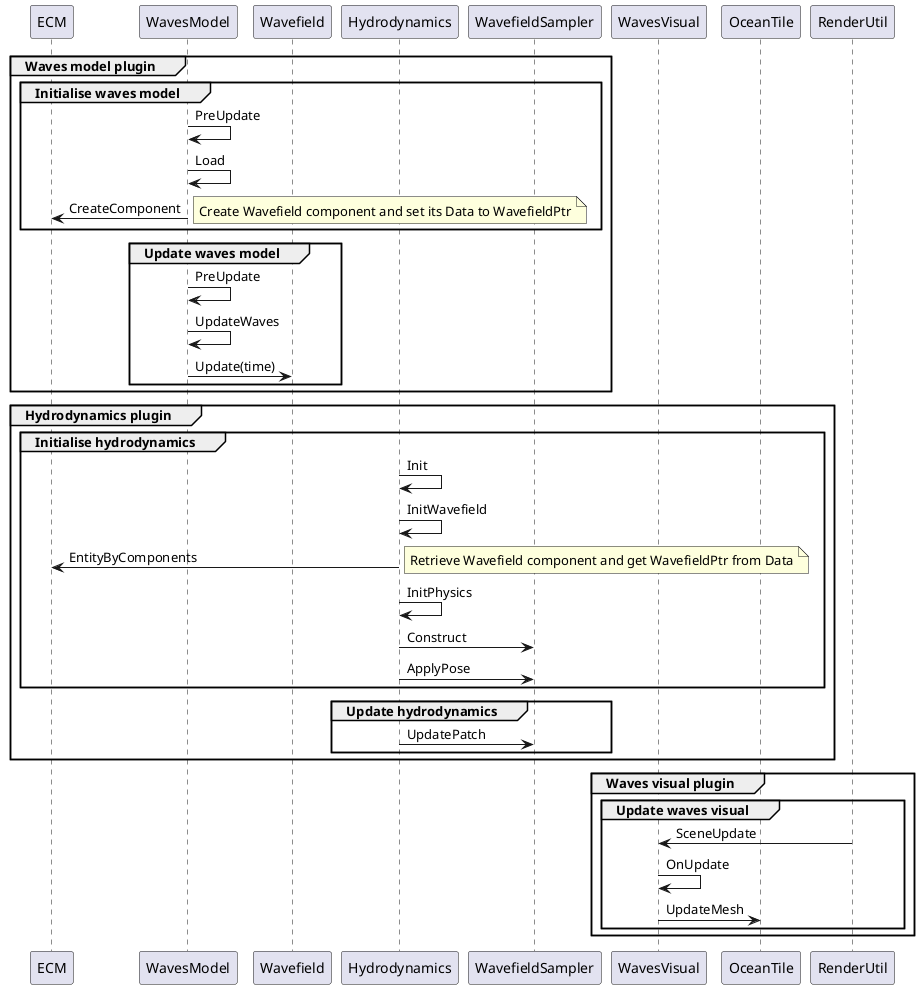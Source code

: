 @startuml

' define and order participants 
participant ECM order 5
participant WavesModel order 10
participant Wavefield order 20
participant Hydrodynamics order 30
participant WavefieldSampler order 31
' participant WavesClient order 30

participant WavesVisual order 40
participant OceanTile order 50
participant RenderUtil order 60

group Waves model plugin
  group Initialise waves model
    WavesModel -> WavesModel: PreUpdate
    WavesModel -> WavesModel: Load
    WavesModel -> ECM: CreateComponent
    note right: Create Wavefield component and set its Data to WavefieldPtr
  end

  group Update waves model
    WavesModel -> WavesModel: PreUpdate
    WavesModel -> WavesModel: UpdateWaves
    WavesModel -> Wavefield: Update(time)  
  end
end

group Hydrodynamics plugin
  group Initialise hydrodynamics
    Hydrodynamics -> Hydrodynamics: Init
    Hydrodynamics -> Hydrodynamics: InitWavefield
    Hydrodynamics -> ECM: EntityByComponents
    note right: Retrieve Wavefield component and get WavefieldPtr from Data
    Hydrodynamics -> Hydrodynamics: InitPhysics
    Hydrodynamics -> WavefieldSampler: Construct
    Hydrodynamics -> WavefieldSampler: ApplyPose
  end

  group Update hydrodynamics
    Hydrodynamics -> WavefieldSampler: UpdatePatch
  end
end

group Waves visual plugin
  group Update waves visual
    WavesVisual <- RenderUtil : SceneUpdate
    WavesVisual -> WavesVisual: OnUpdate
    WavesVisual -> OceanTile: UpdateMesh
  end
end

@enduml